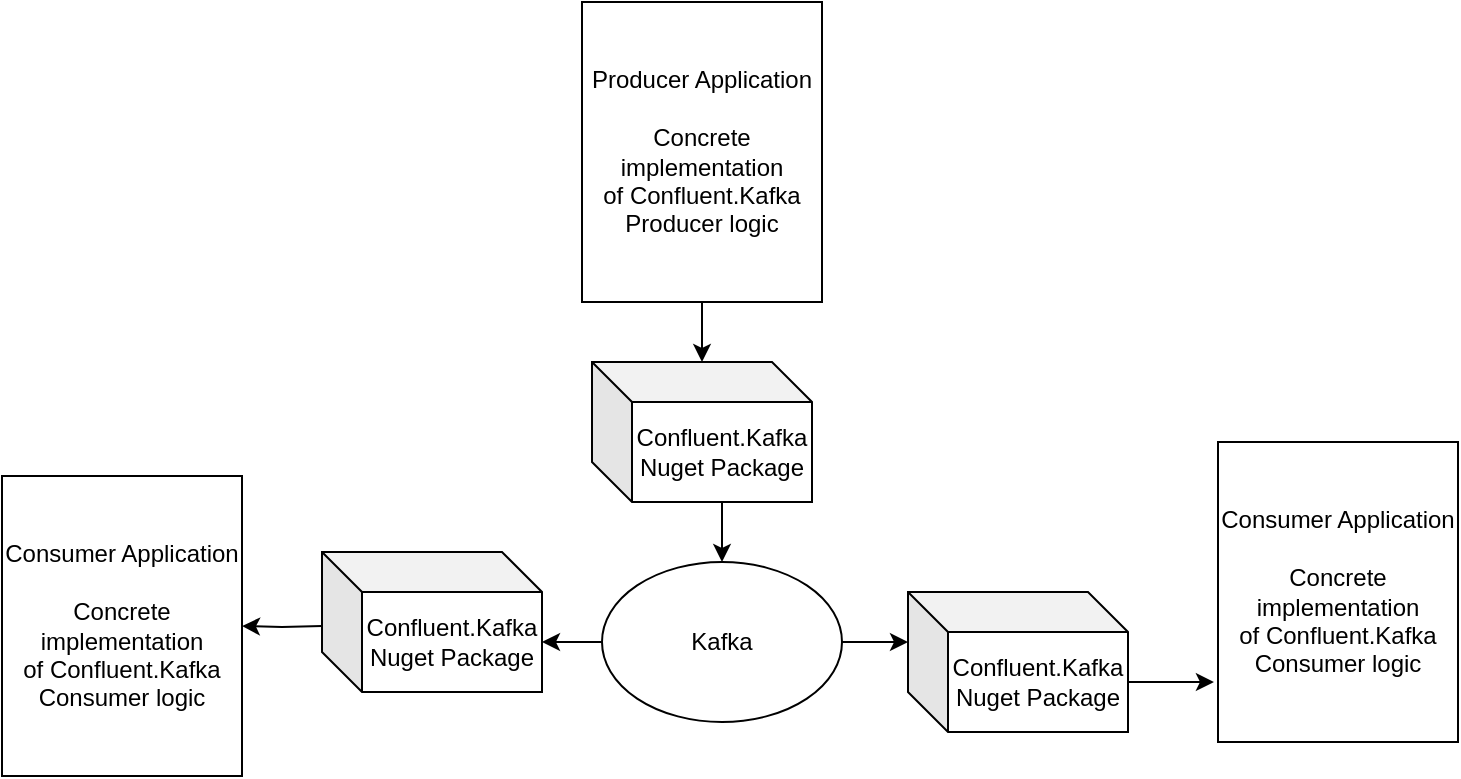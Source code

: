 <mxfile version="16.5.1" type="device" pages="2"><diagram id="aIhh3ATrpjeee3B5xEfj" name="Poor Architecture"><mxGraphModel dx="1103" dy="1025" grid="1" gridSize="10" guides="1" tooltips="1" connect="1" arrows="1" fold="1" page="1" pageScale="1" pageWidth="1100" pageHeight="850" math="0" shadow="0"><root><mxCell id="0"/><mxCell id="1" parent="0"/><mxCell id="e06nvDzzuV-OojXw6_H7-1" value="Kafka" style="ellipse;whiteSpace=wrap;html=1;" parent="1" vertex="1"><mxGeometry x="490" y="430" width="120" height="80" as="geometry"/></mxCell><mxCell id="e06nvDzzuV-OojXw6_H7-6" style="edgeStyle=orthogonalEdgeStyle;rounded=0;orthogonalLoop=1;jettySize=auto;html=1;exitX=0;exitY=0;exitDx=65;exitDy=70;exitPerimeter=0;entryX=0.5;entryY=0;entryDx=0;entryDy=0;fontSize=12;" parent="1" source="e06nvDzzuV-OojXw6_H7-3" target="e06nvDzzuV-OojXw6_H7-1" edge="1"><mxGeometry relative="1" as="geometry"/></mxCell><mxCell id="e06nvDzzuV-OojXw6_H7-3" value="&lt;font style=&quot;font-size: 12px&quot;&gt;Confluent.Kafka&lt;br&gt;Nuget Package&lt;/font&gt;" style="shape=cube;whiteSpace=wrap;html=1;boundedLbl=1;backgroundOutline=1;darkOpacity=0.05;darkOpacity2=0.1;" parent="1" vertex="1"><mxGeometry x="485" y="330" width="110" height="70" as="geometry"/></mxCell><mxCell id="e06nvDzzuV-OojXw6_H7-8" style="edgeStyle=orthogonalEdgeStyle;rounded=0;orthogonalLoop=1;jettySize=auto;html=1;exitX=0.5;exitY=1;exitDx=0;exitDy=0;fontSize=12;" parent="1" source="e06nvDzzuV-OojXw6_H7-7" target="e06nvDzzuV-OojXw6_H7-3" edge="1"><mxGeometry relative="1" as="geometry"/></mxCell><mxCell id="e06nvDzzuV-OojXw6_H7-7" value="Producer Application&lt;br&gt;&lt;br&gt;Concrete implementation&lt;br&gt;of Confluent.Kafka&lt;br&gt;Producer logic" style="rounded=0;whiteSpace=wrap;html=1;fontSize=12;" parent="1" vertex="1"><mxGeometry x="480" y="150" width="120" height="150" as="geometry"/></mxCell><mxCell id="e06nvDzzuV-OojXw6_H7-10" style="edgeStyle=orthogonalEdgeStyle;rounded=0;orthogonalLoop=1;jettySize=auto;html=1;exitX=0;exitY=0.5;exitDx=0;exitDy=0;entryX=0;entryY=0;entryDx=110;entryDy=45;fontSize=12;entryPerimeter=0;" parent="1" source="e06nvDzzuV-OojXw6_H7-1" target="e06nvDzzuV-OojXw6_H7-9" edge="1"><mxGeometry relative="1" as="geometry"/></mxCell><mxCell id="e06nvDzzuV-OojXw6_H7-9" value="&lt;font style=&quot;font-size: 12px&quot;&gt;Confluent.Kafka&lt;br&gt;Nuget Package&lt;/font&gt;" style="shape=cube;whiteSpace=wrap;html=1;boundedLbl=1;backgroundOutline=1;darkOpacity=0.05;darkOpacity2=0.1;" parent="1" vertex="1"><mxGeometry x="350" y="425" width="110" height="70" as="geometry"/></mxCell><mxCell id="e06nvDzzuV-OojXw6_H7-12" style="edgeStyle=orthogonalEdgeStyle;rounded=0;orthogonalLoop=1;jettySize=auto;html=1;exitX=1;exitY=0.5;exitDx=0;exitDy=0;fontSize=12;entryX=1;entryY=0.5;entryDx=0;entryDy=0;" parent="1" target="e06nvDzzuV-OojXw6_H7-11" edge="1"><mxGeometry relative="1" as="geometry"><mxPoint x="350" y="462" as="sourcePoint"/></mxGeometry></mxCell><mxCell id="e06nvDzzuV-OojXw6_H7-11" value="Consumer Application&lt;br&gt;&lt;br&gt;Concrete implementation&lt;br&gt;of Confluent.Kafka&lt;br&gt;Consumer logic" style="rounded=0;whiteSpace=wrap;html=1;fontSize=12;" parent="1" vertex="1"><mxGeometry x="190" y="387" width="120" height="150" as="geometry"/></mxCell><mxCell id="e06nvDzzuV-OojXw6_H7-14" style="edgeStyle=orthogonalEdgeStyle;rounded=0;orthogonalLoop=1;jettySize=auto;html=1;fontSize=12;entryX=0;entryY=0;entryDx=0;entryDy=25;entryPerimeter=0;" parent="1" source="e06nvDzzuV-OojXw6_H7-1" target="e06nvDzzuV-OojXw6_H7-13" edge="1"><mxGeometry relative="1" as="geometry"/></mxCell><mxCell id="e06nvDzzuV-OojXw6_H7-13" value="&lt;font style=&quot;font-size: 12px&quot;&gt;Confluent.Kafka&lt;br&gt;Nuget Package&lt;/font&gt;" style="shape=cube;whiteSpace=wrap;html=1;boundedLbl=1;backgroundOutline=1;darkOpacity=0.05;darkOpacity2=0.1;" parent="1" vertex="1"><mxGeometry x="643" y="445" width="110" height="70" as="geometry"/></mxCell><mxCell id="e06nvDzzuV-OojXw6_H7-16" style="edgeStyle=orthogonalEdgeStyle;rounded=0;orthogonalLoop=1;jettySize=auto;html=1;exitX=0;exitY=0;exitDx=110;exitDy=45;fontSize=12;exitPerimeter=0;entryX=-0.017;entryY=0.8;entryDx=0;entryDy=0;entryPerimeter=0;" parent="1" source="e06nvDzzuV-OojXw6_H7-13" target="e06nvDzzuV-OojXw6_H7-15" edge="1"><mxGeometry relative="1" as="geometry"><mxPoint x="752" y="490" as="sourcePoint"/><mxPoint x="829" y="490" as="targetPoint"/></mxGeometry></mxCell><mxCell id="e06nvDzzuV-OojXw6_H7-15" value="Consumer Application&lt;br&gt;&lt;br&gt;Concrete implementation&lt;br&gt;of Confluent.Kafka&lt;br&gt;Consumer logic" style="rounded=0;whiteSpace=wrap;html=1;fontSize=12;" parent="1" vertex="1"><mxGeometry x="798" y="370" width="120" height="150" as="geometry"/></mxCell></root></mxGraphModel></diagram><diagram id="SnGJkqvbIowY8dr3MdRI" name="Clean Architecture"><mxGraphModel dx="1103" dy="1875" grid="1" gridSize="10" guides="1" tooltips="1" connect="1" arrows="1" fold="1" page="1" pageScale="1" pageWidth="1100" pageHeight="850" math="0" shadow="0"><root><mxCell id="YSEbO3HAZ2wL5-mFQxGj-0"/><mxCell id="YSEbO3HAZ2wL5-mFQxGj-1" parent="YSEbO3HAZ2wL5-mFQxGj-0"/><mxCell id="oPj6wdIulQSSALrpB8EG-4" style="edgeStyle=none;rounded=0;orthogonalLoop=1;jettySize=auto;html=1;fontSize=15;fontColor=#000000;horizontal=1;strokeWidth=1;fillColor=#dae8fc;strokeColor=#000000;entryX=1.012;entryY=0.918;entryDx=0;entryDy=0;entryPerimeter=0;exitX=0.75;exitY=0;exitDx=0;exitDy=0;shape=flexArrow;" parent="YSEbO3HAZ2wL5-mFQxGj-1" source="dH1fjuCFXDG4N0MyE_3--3" target="oPj6wdIulQSSALrpB8EG-5" edge="1"><mxGeometry relative="1" as="geometry"><mxPoint x="555" y="-90" as="sourcePoint"/><mxPoint x="550" y="-140" as="targetPoint"/><Array as="points"><mxPoint x="818" y="-286"/></Array></mxGeometry></mxCell><mxCell id="dH1fjuCFXDG4N0MyE_3--3" value="&lt;font style=&quot;font-size: 30px;&quot; color=&quot;#000000&quot;&gt;MessageBroker.Infrastructure&lt;/font&gt;" style="rounded=0;whiteSpace=wrap;html=1;fontSize=30;fontColor=#007FFF;strokeColor=#007FFF;strokeWidth=2;labelPosition=center;verticalLabelPosition=top;align=center;verticalAlign=bottom;" parent="YSEbO3HAZ2wL5-mFQxGj-1" vertex="1"><mxGeometry x="15" y="-170" width="1070" height="300" as="geometry"/></mxCell><mxCell id="2Row7gB7ugMxUBz0UOa1-1" style="rounded=0;orthogonalLoop=1;jettySize=auto;html=1;fontSize=13;fontColor=#000000;entryX=1;entryY=0.25;entryDx=0;entryDy=0;" parent="YSEbO3HAZ2wL5-mFQxGj-1" edge="1"><mxGeometry relative="1" as="geometry"><mxPoint x="365" y="-116" as="sourcePoint"/><mxPoint x="429" y="-116" as="targetPoint"/><Array as="points"/></mxGeometry></mxCell><mxCell id="YKITtWmF8AbhyOYI0_ZM-39" style="edgeStyle=none;rounded=0;orthogonalLoop=1;jettySize=auto;html=1;entryX=1;entryY=0.5;entryDx=0;entryDy=0;fontSize=15;fontColor=#000000;strokeColor=#000000;strokeWidth=1;exitX=1;exitY=0.5;exitDx=0;exitDy=0;" parent="YSEbO3HAZ2wL5-mFQxGj-1" edge="1" source="oPj6wdIulQSSALrpB8EG-7"><mxGeometry relative="1" as="geometry"><Array as="points"/><mxPoint x="430" y="-37" as="targetPoint"/></mxGeometry></mxCell><mxCell id="2Row7gB7ugMxUBz0UOa1-0" value="&lt;font style=&quot;font-size: 12px&quot;&gt;Confluent.Kafka&lt;br&gt;Nuget Package&lt;/font&gt;" style="shape=cube;whiteSpace=wrap;html=1;boundedLbl=1;backgroundOutline=1;darkOpacity=0.05;darkOpacity2=0.1;" parent="YSEbO3HAZ2wL5-mFQxGj-1" vertex="1"><mxGeometry x="430" y="-142" width="110" height="132" as="geometry"/></mxCell><mxCell id="oPj6wdIulQSSALrpB8EG-3" style="edgeStyle=none;rounded=0;orthogonalLoop=1;jettySize=auto;html=1;exitX=0;exitY=0;exitDx=65;exitDy=132;fontSize=13;fontColor=#000000;entryX=0.5;entryY=0;entryDx=0;entryDy=0;exitPerimeter=0;" parent="YSEbO3HAZ2wL5-mFQxGj-1" source="2Row7gB7ugMxUBz0UOa1-0" target="oPj6wdIulQSSALrpB8EG-0" edge="1"><mxGeometry relative="1" as="geometry"><mxPoint x="540" y="-20" as="sourcePoint"/></mxGeometry></mxCell><mxCell id="oPj6wdIulQSSALrpB8EG-0" value="Kafka" style="ellipse;whiteSpace=wrap;html=1;fontSize=33;fillColor=#cce5ff;strokeColor=#36393d;" parent="YSEbO3HAZ2wL5-mFQxGj-1" vertex="1"><mxGeometry x="382" y="155" width="228" height="120" as="geometry"/></mxCell><mxCell id="oPj6wdIulQSSALrpB8EG-5" value="&lt;span style=&quot;color: rgb(0 , 127 , 255) ; font-size: 30px&quot;&gt;MessageBroker.Core&lt;/span&gt;" style="rounded=0;whiteSpace=wrap;html=1;fontSize=13;strokeColor=#36393d;strokeWidth=3;dashed=1;labelPosition=center;verticalLabelPosition=top;align=center;verticalAlign=bottom;fillColor=#eeeeee;" parent="YSEbO3HAZ2wL5-mFQxGj-1" vertex="1"><mxGeometry x="395" y="-799" width="300" height="559" as="geometry"/></mxCell><mxCell id="oPj6wdIulQSSALrpB8EG-1" value="«interface»&lt;br&gt;&lt;b&gt;&lt;font style=&quot;font-size: 13px&quot;&gt;IProducerService&lt;/font&gt;&lt;/b&gt;" style="html=1;fontSize=16;fontColor=#000000;strokeColor=#000000;strokeWidth=1;" parent="YSEbO3HAZ2wL5-mFQxGj-1" vertex="1"><mxGeometry x="413" y="-785" width="260" height="48" as="geometry"/></mxCell><mxCell id="oPj6wdIulQSSALrpB8EG-2" value="«interface»&lt;br&gt;&lt;b&gt;&lt;font style=&quot;font-size: 13px&quot;&gt;IConsumerService&lt;/font&gt;&lt;/b&gt;" style="html=1;fontSize=16;fontColor=#000000;strokeColor=#000000;strokeWidth=1;" parent="YSEbO3HAZ2wL5-mFQxGj-1" vertex="1"><mxGeometry x="412" y="-588" width="260" height="49" as="geometry"/></mxCell><mxCell id="oPj6wdIulQSSALrpB8EG-7" value="ProducerAdapter :  IProducerAdapter " style="swimlane;fontStyle=1;align=center;verticalAlign=top;childLayout=stackLayout;horizontal=1;startSize=26;horizontalStack=0;resizeParent=1;resizeParentMax=0;resizeLast=0;collapsible=1;marginBottom=0;fontSize=13;strokeColor=#36393d;strokeWidth=1;fillColor=#cdeb8b;" parent="YSEbO3HAZ2wL5-mFQxGj-1" vertex="1"><mxGeometry x="35" y="-67" width="330" height="60" as="geometry"/></mxCell><mxCell id="oPj6wdIulQSSALrpB8EG-9" value="" style="line;strokeWidth=1;fillColor=none;align=left;verticalAlign=middle;spacingTop=-1;spacingLeft=3;spacingRight=3;rotatable=0;labelPosition=right;points=[];portConstraint=eastwest;dashed=1;fontSize=13;fontColor=#000000;" parent="oPj6wdIulQSSALrpB8EG-7" vertex="1"><mxGeometry y="26" width="330" height="8" as="geometry"/></mxCell><mxCell id="oPj6wdIulQSSALrpB8EG-10" value="+ ProduceAsync(type, message): DeliveryResult" style="text;strokeColor=#36393d;fillColor=#cce5ff;align=left;verticalAlign=top;spacingLeft=4;spacingRight=4;overflow=hidden;rotatable=0;points=[[0,0.5],[1,0.5]];portConstraint=eastwest;dashed=1;fontSize=13;" parent="oPj6wdIulQSSALrpB8EG-7" vertex="1"><mxGeometry y="34" width="330" height="26" as="geometry"/></mxCell><mxCell id="oPj6wdIulQSSALrpB8EG-11" value="ConsumerAdapter :  IConsumerService" style="swimlane;fontStyle=1;align=center;verticalAlign=top;childLayout=stackLayout;horizontal=1;startSize=26;horizontalStack=0;resizeParent=1;resizeParentMax=0;resizeLast=0;collapsible=1;marginBottom=0;fontSize=13;strokeColor=#36393d;strokeWidth=1;fillColor=#cdeb8b;" parent="YSEbO3HAZ2wL5-mFQxGj-1" vertex="1"><mxGeometry x="35" y="-142" width="330" height="60" as="geometry"/></mxCell><mxCell id="oPj6wdIulQSSALrpB8EG-12" value="" style="line;strokeWidth=1;fillColor=none;align=left;verticalAlign=middle;spacingTop=-1;spacingLeft=3;spacingRight=3;rotatable=0;labelPosition=right;points=[];portConstraint=eastwest;dashed=1;fontSize=13;fontColor=#000000;" parent="oPj6wdIulQSSALrpB8EG-11" vertex="1"><mxGeometry y="26" width="330" height="8" as="geometry"/></mxCell><mxCell id="oPj6wdIulQSSALrpB8EG-13" value="+ Consume(cancellationToken): ConsumeResult" style="text;strokeColor=#36393d;fillColor=#cce5ff;align=left;verticalAlign=top;spacingLeft=4;spacingRight=4;overflow=hidden;rotatable=0;points=[[0,0.5],[1,0.5]];portConstraint=eastwest;dashed=1;fontSize=13;" parent="oPj6wdIulQSSALrpB8EG-11" vertex="1"><mxGeometry y="34" width="330" height="26" as="geometry"/></mxCell><mxCell id="YKITtWmF8AbhyOYI0_ZM-0" style="edgeStyle=none;rounded=0;orthogonalLoop=1;jettySize=auto;html=1;exitX=0;exitY=0;exitDx=110;exitDy=45;exitPerimeter=0;fontSize=13;fontColor=#000000;entryX=0;entryY=0;entryDx=110;entryDy=45;entryPerimeter=0;" parent="YSEbO3HAZ2wL5-mFQxGj-1" edge="1" target="oPj6wdIulQSSALrpB8EG-14"><mxGeometry relative="1" as="geometry"><mxPoint x="730" y="70" as="sourcePoint"/></mxGeometry></mxCell><mxCell id="oPj6wdIulQSSALrpB8EG-14" value="DotNet DI Ioc Container" style="shape=cube;whiteSpace=wrap;html=1;boundedLbl=1;backgroundOutline=1;darkOpacity=0.05;darkOpacity2=0.1;" parent="YSEbO3HAZ2wL5-mFQxGj-1" vertex="1"><mxGeometry x="582" y="25" width="110" height="70" as="geometry"/></mxCell><mxCell id="YKITtWmF8AbhyOYI0_ZM-1" value="DotNet Logger" style="shape=cube;whiteSpace=wrap;html=1;boundedLbl=1;backgroundOutline=1;darkOpacity=0.05;darkOpacity2=0.1;" parent="YSEbO3HAZ2wL5-mFQxGj-1" vertex="1"><mxGeometry x="580" y="-72" width="110" height="70" as="geometry"/></mxCell><mxCell id="YKITtWmF8AbhyOYI0_ZM-3" value="Producer App Consol" style="shape=process;whiteSpace=wrap;html=1;backgroundOutline=1;fontSize=17;fontColor=#000000;strokeColor=#007FFF;strokeWidth=2;labelPosition=center;verticalLabelPosition=top;align=center;verticalAlign=bottom;" parent="YSEbO3HAZ2wL5-mFQxGj-1" vertex="1"><mxGeometry x="15" y="-813" width="330" height="100" as="geometry"/></mxCell><mxCell id="YKITtWmF8AbhyOYI0_ZM-4" style="edgeStyle=none;rounded=0;orthogonalLoop=1;jettySize=auto;html=1;exitX=1.008;exitY=0.09;exitDx=0;exitDy=0;fontSize=13;fontColor=#000000;strokeColor=#00CC00;strokeWidth=3;entryX=0;entryY=0.5;entryDx=0;entryDy=0;exitPerimeter=0;" parent="YSEbO3HAZ2wL5-mFQxGj-1" source="YKITtWmF8AbhyOYI0_ZM-24" target="oPj6wdIulQSSALrpB8EG-1" edge="1"><mxGeometry relative="1" as="geometry"><mxPoint x="420" y="-753" as="targetPoint"/></mxGeometry></mxCell><mxCell id="YKITtWmF8AbhyOYI0_ZM-5" value="Producer App WebApi" style="shape=process;whiteSpace=wrap;html=1;backgroundOutline=1;fontSize=17;fontColor=#000000;strokeColor=#007FFF;strokeWidth=2;labelPosition=center;verticalLabelPosition=top;align=center;verticalAlign=bottom;" parent="YSEbO3HAZ2wL5-mFQxGj-1" vertex="1"><mxGeometry x="755" y="-810" width="330" height="99" as="geometry"/></mxCell><mxCell id="YKITtWmF8AbhyOYI0_ZM-6" style="edgeStyle=none;rounded=0;orthogonalLoop=1;jettySize=auto;html=1;exitX=0.021;exitY=0;exitDx=0;exitDy=0;entryX=1;entryY=0.5;entryDx=0;entryDy=0;fontSize=13;fontColor=#000000;strokeWidth=3;strokeColor=#00CC00;exitPerimeter=0;" parent="YSEbO3HAZ2wL5-mFQxGj-1" source="YKITtWmF8AbhyOYI0_ZM-18" target="oPj6wdIulQSSALrpB8EG-1" edge="1"><mxGeometry relative="1" as="geometry"/></mxCell><mxCell id="YKITtWmF8AbhyOYI0_ZM-7" value="«interface»&lt;br&gt;&lt;span style=&quot;font-size: 13px&quot;&gt;&lt;b&gt;IMessageProcessor&lt;/b&gt;&lt;/span&gt;" style="html=1;fontSize=16;fontColor=#000000;strokeColor=#000000;strokeWidth=1;" parent="YSEbO3HAZ2wL5-mFQxGj-1" vertex="1"><mxGeometry x="415" y="-370" width="260" height="48" as="geometry"/></mxCell><mxCell id="YKITtWmF8AbhyOYI0_ZM-8" value="Consumer App Consol" style="shape=process;whiteSpace=wrap;html=1;backgroundOutline=1;fontSize=17;fontColor=#000000;strokeColor=#007FFF;strokeWidth=2;labelPosition=center;verticalLabelPosition=top;align=center;verticalAlign=bottom;" parent="YSEbO3HAZ2wL5-mFQxGj-1" vertex="1"><mxGeometry x="15" y="-676" width="330" height="176" as="geometry"/></mxCell><mxCell id="YKITtWmF8AbhyOYI0_ZM-12" style="edgeStyle=none;rounded=0;orthogonalLoop=1;jettySize=auto;html=1;exitX=1;exitY=0.5;exitDx=0;exitDy=0;entryX=0;entryY=0.5;entryDx=0;entryDy=0;fontSize=13;fontColor=#000000;strokeColor=#00CC00;strokeWidth=3;" parent="YSEbO3HAZ2wL5-mFQxGj-1" source="t-udT9vK0SRLV9QCpssz-1" target="oPj6wdIulQSSALrpB8EG-2" edge="1"><mxGeometry relative="1" as="geometry"><Array as="points"><mxPoint x="375" y="-630"/><mxPoint x="375" y="-563"/></Array></mxGeometry></mxCell><mxCell id="YKITtWmF8AbhyOYI0_ZM-13" style="edgeStyle=none;rounded=0;orthogonalLoop=1;jettySize=auto;html=1;entryX=0;entryY=0.5;entryDx=0;entryDy=0;fontSize=13;fontColor=#000000;exitX=0.469;exitY=1.141;exitDx=0;exitDy=0;exitPerimeter=0;strokeColor=#00CC00;strokeWidth=2;" parent="YSEbO3HAZ2wL5-mFQxGj-1" source="YKITtWmF8AbhyOYI0_ZM-21" target="YKITtWmF8AbhyOYI0_ZM-7" edge="1"><mxGeometry relative="1" as="geometry"><mxPoint x="161" y="-450" as="sourcePoint"/><Array as="points"><mxPoint x="172" y="-346"/><mxPoint x="365" y="-346"/></Array></mxGeometry></mxCell><mxCell id="YKITtWmF8AbhyOYI0_ZM-9" value="Consumer App Wpf" style="shape=process;whiteSpace=wrap;html=1;backgroundOutline=1;fontSize=17;fontColor=#000000;strokeColor=#007FFF;strokeWidth=2;labelPosition=center;verticalLabelPosition=top;align=center;verticalAlign=bottom;" parent="YSEbO3HAZ2wL5-mFQxGj-1" vertex="1"><mxGeometry x="755" y="-676" width="330" height="186" as="geometry"/></mxCell><mxCell id="YKITtWmF8AbhyOYI0_ZM-10" style="edgeStyle=none;rounded=0;orthogonalLoop=1;jettySize=auto;html=1;exitX=0;exitY=0.5;exitDx=0;exitDy=0;entryX=1;entryY=0.5;entryDx=0;entryDy=0;fontSize=13;fontColor=#000000;strokeColor=#00CC00;strokeWidth=3;" parent="YSEbO3HAZ2wL5-mFQxGj-1" source="t-udT9vK0SRLV9QCpssz-2" target="oPj6wdIulQSSALrpB8EG-2" edge="1"><mxGeometry relative="1" as="geometry"><Array as="points"><mxPoint x="705" y="-630"/><mxPoint x="705" y="-563"/></Array></mxGeometry></mxCell><mxCell id="YKITtWmF8AbhyOYI0_ZM-11" style="edgeStyle=none;rounded=0;orthogonalLoop=1;jettySize=auto;html=1;exitX=0.5;exitY=1;exitDx=0;exitDy=0;entryX=1;entryY=0.5;entryDx=0;entryDy=0;fontSize=13;fontColor=#000000;strokeColor=#00CC00;strokeWidth=2;" parent="YSEbO3HAZ2wL5-mFQxGj-1" source="YKITtWmF8AbhyOYI0_ZM-25" target="YKITtWmF8AbhyOYI0_ZM-7" edge="1"><mxGeometry relative="1" as="geometry"><Array as="points"><mxPoint x="919" y="-346"/><mxPoint x="725" y="-346"/></Array></mxGeometry></mxCell><mxCell id="YKITtWmF8AbhyOYI0_ZM-14" value="«interface»&lt;br&gt;&lt;span style=&quot;font-size: 13px&quot;&gt;&lt;b&gt;ILoggerAdapter&lt;/b&gt;&lt;/span&gt;" style="html=1;fontSize=16;fontColor=#000000;strokeColor=#000000;strokeWidth=1;" parent="YSEbO3HAZ2wL5-mFQxGj-1" vertex="1"><mxGeometry x="415" y="-311" width="260" height="48" as="geometry"/></mxCell><mxCell id="YKITtWmF8AbhyOYI0_ZM-16" value="MessageProcessor :  IMessageProcessor" style="swimlane;fontStyle=1;align=center;verticalAlign=top;childLayout=stackLayout;horizontal=1;startSize=26;horizontalStack=0;resizeParent=1;resizeParentMax=0;resizeLast=0;collapsible=1;marginBottom=0;fontSize=12;strokeColor=#36393d;strokeWidth=1;fillColor=#cdeb8b;" parent="YSEbO3HAZ2wL5-mFQxGj-1" vertex="1"><mxGeometry x="792" y="-796" width="254" height="60" as="geometry"/></mxCell><mxCell id="YKITtWmF8AbhyOYI0_ZM-17" value="" style="line;strokeWidth=1;fillColor=none;align=left;verticalAlign=middle;spacingTop=-1;spacingLeft=3;spacingRight=3;rotatable=0;labelPosition=right;points=[];portConstraint=eastwest;dashed=1;fontSize=13;fontColor=#000000;" parent="YKITtWmF8AbhyOYI0_ZM-16" vertex="1"><mxGeometry y="26" width="254" height="8" as="geometry"/></mxCell><mxCell id="YKITtWmF8AbhyOYI0_ZM-18" value="+ Process(message): bool" style="text;strokeColor=#36393d;fillColor=#cce5ff;align=left;verticalAlign=top;spacingLeft=4;spacingRight=4;overflow=hidden;rotatable=0;points=[[0,0.5],[1,0.5]];portConstraint=eastwest;dashed=1;fontSize=13;whiteSpace=wrap;" parent="YKITtWmF8AbhyOYI0_ZM-16" vertex="1"><mxGeometry y="34" width="254" height="26" as="geometry"/></mxCell><mxCell id="YKITtWmF8AbhyOYI0_ZM-19" value="MessageProcessor :  IMessageProcessor" style="swimlane;fontStyle=1;align=center;verticalAlign=top;childLayout=stackLayout;horizontal=1;startSize=26;horizontalStack=0;resizeParent=1;resizeParentMax=0;resizeLast=0;collapsible=1;marginBottom=0;fontSize=12;strokeColor=#36393d;strokeWidth=1;fillColor=#cdeb8b;" parent="YSEbO3HAZ2wL5-mFQxGj-1" vertex="1"><mxGeometry x="53" y="-580" width="254" height="60" as="geometry"/></mxCell><mxCell id="YKITtWmF8AbhyOYI0_ZM-20" value="" style="line;strokeWidth=1;fillColor=none;align=left;verticalAlign=middle;spacingTop=-1;spacingLeft=3;spacingRight=3;rotatable=0;labelPosition=right;points=[];portConstraint=eastwest;dashed=1;fontSize=13;fontColor=#000000;" parent="YKITtWmF8AbhyOYI0_ZM-19" vertex="1"><mxGeometry y="26" width="254" height="8" as="geometry"/></mxCell><mxCell id="YKITtWmF8AbhyOYI0_ZM-21" value="+ Process(message): bool" style="text;strokeColor=#36393d;fillColor=#cce5ff;align=left;verticalAlign=top;spacingLeft=4;spacingRight=4;overflow=hidden;rotatable=0;points=[[0,0.5],[1,0.5]];portConstraint=eastwest;dashed=1;fontSize=13;whiteSpace=wrap;" parent="YKITtWmF8AbhyOYI0_ZM-19" vertex="1"><mxGeometry y="34" width="254" height="26" as="geometry"/></mxCell><mxCell id="YKITtWmF8AbhyOYI0_ZM-22" value="MessageProcessor :  IMessageProcessor" style="swimlane;fontStyle=1;align=center;verticalAlign=top;childLayout=stackLayout;horizontal=1;startSize=26;horizontalStack=0;resizeParent=1;resizeParentMax=0;resizeLast=0;collapsible=1;marginBottom=0;fontSize=12;strokeColor=#36393d;strokeWidth=1;fillColor=#cdeb8b;" parent="YSEbO3HAZ2wL5-mFQxGj-1" vertex="1"><mxGeometry x="51" y="-797" width="254" height="60" as="geometry"/></mxCell><mxCell id="YKITtWmF8AbhyOYI0_ZM-23" value="" style="line;strokeWidth=1;fillColor=none;align=left;verticalAlign=middle;spacingTop=-1;spacingLeft=3;spacingRight=3;rotatable=0;labelPosition=right;points=[];portConstraint=eastwest;dashed=1;fontSize=13;fontColor=#000000;" parent="YKITtWmF8AbhyOYI0_ZM-22" vertex="1"><mxGeometry y="26" width="254" height="8" as="geometry"/></mxCell><mxCell id="YKITtWmF8AbhyOYI0_ZM-24" value="+ Process(message): bool" style="text;strokeColor=#36393d;fillColor=#cce5ff;align=left;verticalAlign=top;spacingLeft=4;spacingRight=4;overflow=hidden;rotatable=0;points=[[0,0.5],[1,0.5]];portConstraint=eastwest;dashed=1;fontSize=13;whiteSpace=wrap;" parent="YKITtWmF8AbhyOYI0_ZM-22" vertex="1"><mxGeometry y="34" width="254" height="26" as="geometry"/></mxCell><mxCell id="YKITtWmF8AbhyOYI0_ZM-25" value="MessageProcessor :  IMessageProcessor" style="swimlane;fontStyle=1;align=center;verticalAlign=top;childLayout=stackLayout;horizontal=1;startSize=26;horizontalStack=0;resizeParent=1;resizeParentMax=0;resizeLast=0;collapsible=1;marginBottom=0;fontSize=12;strokeColor=#36393d;strokeWidth=1;fillColor=#cdeb8b;" parent="YSEbO3HAZ2wL5-mFQxGj-1" vertex="1"><mxGeometry x="792" y="-571" width="254" height="60" as="geometry"/></mxCell><mxCell id="YKITtWmF8AbhyOYI0_ZM-26" value="" style="line;strokeWidth=1;fillColor=none;align=left;verticalAlign=middle;spacingTop=-1;spacingLeft=3;spacingRight=3;rotatable=0;labelPosition=right;points=[];portConstraint=eastwest;dashed=1;fontSize=13;fontColor=#000000;" parent="YKITtWmF8AbhyOYI0_ZM-25" vertex="1"><mxGeometry y="26" width="254" height="8" as="geometry"/></mxCell><mxCell id="YKITtWmF8AbhyOYI0_ZM-27" value="+ Process(message): bool" style="text;strokeColor=#36393d;fillColor=#cce5ff;align=left;verticalAlign=top;spacingLeft=4;spacingRight=4;overflow=hidden;rotatable=0;points=[[0,0.5],[1,0.5]];portConstraint=eastwest;dashed=1;fontSize=13;whiteSpace=wrap;" parent="YKITtWmF8AbhyOYI0_ZM-25" vertex="1"><mxGeometry y="34" width="254" height="26" as="geometry"/></mxCell><mxCell id="YKITtWmF8AbhyOYI0_ZM-31" style="edgeStyle=none;rounded=0;orthogonalLoop=1;jettySize=auto;html=1;exitX=0.5;exitY=0;exitDx=0;exitDy=0;entryX=0.5;entryY=1;entryDx=0;entryDy=0;fontSize=12;fontColor=#000000;" parent="YSEbO3HAZ2wL5-mFQxGj-1" source="YKITtWmF8AbhyOYI0_ZM-28" target="oPj6wdIulQSSALrpB8EG-1" edge="1"><mxGeometry relative="1" as="geometry"/></mxCell><mxCell id="YKITtWmF8AbhyOYI0_ZM-28" value="ProducerService :  IProducerService" style="swimlane;fontStyle=1;align=center;verticalAlign=top;childLayout=stackLayout;horizontal=1;startSize=26;horizontalStack=0;resizeParent=1;resizeParentMax=0;resizeLast=0;collapsible=1;marginBottom=0;fontSize=12;strokeColor=#36393d;strokeWidth=1;fillColor=#cdeb8b;" parent="YSEbO3HAZ2wL5-mFQxGj-1" vertex="1"><mxGeometry x="412" y="-705" width="262" height="100" as="geometry"/></mxCell><mxCell id="YKITtWmF8AbhyOYI0_ZM-29" value="" style="line;strokeWidth=1;fillColor=none;align=left;verticalAlign=middle;spacingTop=-1;spacingLeft=3;spacingRight=3;rotatable=0;labelPosition=right;points=[];portConstraint=eastwest;dashed=1;fontSize=13;fontColor=#000000;" parent="YKITtWmF8AbhyOYI0_ZM-28" vertex="1"><mxGeometry y="26" width="262" height="8" as="geometry"/></mxCell><mxCell id="YKITtWmF8AbhyOYI0_ZM-30" value="+ Process(message): bool&#10;&#10;IProducerAdapter «interface»" style="text;strokeColor=#36393d;fillColor=#cce5ff;align=left;verticalAlign=top;spacingLeft=4;spacingRight=4;overflow=hidden;rotatable=0;points=[[0,0.5],[1,0.5]];portConstraint=eastwest;dashed=1;fontSize=14;whiteSpace=wrap;" parent="YKITtWmF8AbhyOYI0_ZM-28" vertex="1"><mxGeometry y="34" width="262" height="66" as="geometry"/></mxCell><mxCell id="YKITtWmF8AbhyOYI0_ZM-35" style="edgeStyle=none;rounded=0;orthogonalLoop=1;jettySize=auto;html=1;exitX=0.5;exitY=0;exitDx=0;exitDy=0;entryX=0.5;entryY=1;entryDx=0;entryDy=0;fontSize=12;fontColor=#000000;" parent="YSEbO3HAZ2wL5-mFQxGj-1" source="YKITtWmF8AbhyOYI0_ZM-32" target="oPj6wdIulQSSALrpB8EG-2" edge="1"><mxGeometry relative="1" as="geometry"/></mxCell><mxCell id="YKITtWmF8AbhyOYI0_ZM-32" value="ConsumerService :  IConsumerService" style="swimlane;fontStyle=1;align=center;verticalAlign=top;childLayout=stackLayout;horizontal=1;startSize=26;horizontalStack=0;resizeParent=1;resizeParentMax=0;resizeLast=0;collapsible=1;marginBottom=0;fontSize=13;strokeColor=#36393d;strokeWidth=1;fillColor=#cdeb8b;" parent="YSEbO3HAZ2wL5-mFQxGj-1" vertex="1"><mxGeometry x="411" y="-511" width="262" height="120" as="geometry"/></mxCell><mxCell id="YKITtWmF8AbhyOYI0_ZM-33" value="" style="line;strokeWidth=1;fillColor=none;align=left;verticalAlign=middle;spacingTop=-1;spacingLeft=3;spacingRight=3;rotatable=0;labelPosition=right;points=[];portConstraint=eastwest;dashed=1;fontSize=13;fontColor=#000000;" parent="YKITtWmF8AbhyOYI0_ZM-32" vertex="1"><mxGeometry y="26" width="262" height="8" as="geometry"/></mxCell><mxCell id="YKITtWmF8AbhyOYI0_ZM-34" value="+ ConsumerService(messageType, cancellationToken): void&#10;&#10;IConsumerService «interface»" style="text;strokeColor=#36393d;fillColor=#cce5ff;align=left;verticalAlign=top;spacingLeft=4;spacingRight=4;overflow=hidden;rotatable=0;points=[[0,0.5],[1,0.5]];portConstraint=eastwest;dashed=1;fontSize=14;whiteSpace=wrap;" parent="YKITtWmF8AbhyOYI0_ZM-32" vertex="1"><mxGeometry y="34" width="262" height="86" as="geometry"/></mxCell><mxCell id="YKITtWmF8AbhyOYI0_ZM-40" value="ConsoleLogger :  ILoggerAdapter" style="swimlane;fontStyle=1;align=center;verticalAlign=top;childLayout=stackLayout;horizontal=1;startSize=26;horizontalStack=0;resizeParent=1;resizeParentMax=0;resizeLast=0;collapsible=1;marginBottom=0;fontSize=13;strokeColor=#36393d;strokeWidth=1;fillColor=#cdeb8b;" parent="YSEbO3HAZ2wL5-mFQxGj-1" vertex="1"><mxGeometry x="730" y="-142" width="330" height="60" as="geometry"/></mxCell><mxCell id="YKITtWmF8AbhyOYI0_ZM-41" value="" style="line;strokeWidth=1;fillColor=none;align=left;verticalAlign=middle;spacingTop=-1;spacingLeft=3;spacingRight=3;rotatable=0;labelPosition=right;points=[];portConstraint=eastwest;dashed=1;fontSize=13;fontColor=#000000;" parent="YKITtWmF8AbhyOYI0_ZM-40" vertex="1"><mxGeometry y="26" width="330" height="8" as="geometry"/></mxCell><mxCell id="YKITtWmF8AbhyOYI0_ZM-42" value="Logger Logic with console.log" style="text;strokeColor=#36393d;fillColor=#cce5ff;align=left;verticalAlign=top;spacingLeft=4;spacingRight=4;overflow=hidden;rotatable=0;points=[[0,0.5],[1,0.5]];portConstraint=eastwest;dashed=1;fontSize=15;" parent="YKITtWmF8AbhyOYI0_ZM-40" vertex="1"><mxGeometry y="34" width="330" height="26" as="geometry"/></mxCell><mxCell id="2YO6sNnglaTjvq1wPF7X-0" style="edgeStyle=orthogonalEdgeStyle;rounded=0;orthogonalLoop=1;jettySize=auto;html=1;exitX=0;exitY=0.5;exitDx=0;exitDy=0;" edge="1" parent="YSEbO3HAZ2wL5-mFQxGj-1" source="YKITtWmF8AbhyOYI0_ZM-43" target="YKITtWmF8AbhyOYI0_ZM-1"><mxGeometry relative="1" as="geometry"/></mxCell><mxCell id="YKITtWmF8AbhyOYI0_ZM-43" value="DotnetLogger :  ILoggerAdapter" style="swimlane;fontStyle=1;align=center;verticalAlign=top;childLayout=stackLayout;horizontal=1;startSize=26;horizontalStack=0;resizeParent=1;resizeParentMax=0;resizeLast=0;collapsible=1;marginBottom=0;fontSize=13;strokeColor=#36393d;strokeWidth=1;fillColor=#cdeb8b;" parent="YSEbO3HAZ2wL5-mFQxGj-1" vertex="1"><mxGeometry x="730" y="-67" width="330" height="60" as="geometry"/></mxCell><mxCell id="YKITtWmF8AbhyOYI0_ZM-44" value="" style="line;strokeWidth=1;fillColor=none;align=left;verticalAlign=middle;spacingTop=-1;spacingLeft=3;spacingRight=3;rotatable=0;labelPosition=right;points=[];portConstraint=eastwest;dashed=1;fontSize=13;fontColor=#000000;" parent="YKITtWmF8AbhyOYI0_ZM-43" vertex="1"><mxGeometry y="26" width="330" height="8" as="geometry"/></mxCell><mxCell id="YKITtWmF8AbhyOYI0_ZM-45" value="Logger Logic with dotnet ILogger&lt;T&gt;" style="text;strokeColor=#36393d;fillColor=#cce5ff;align=left;verticalAlign=top;spacingLeft=4;spacingRight=4;overflow=hidden;rotatable=0;points=[[0,0.5],[1,0.5]];portConstraint=eastwest;dashed=1;fontSize=15;" parent="YKITtWmF8AbhyOYI0_ZM-43" vertex="1"><mxGeometry y="34" width="330" height="26" as="geometry"/></mxCell><mxCell id="YKITtWmF8AbhyOYI0_ZM-46" value="ServicesCollectionExtension" style="swimlane;fontStyle=1;align=center;verticalAlign=top;childLayout=stackLayout;horizontal=1;startSize=26;horizontalStack=0;resizeParent=1;resizeParentMax=0;resizeLast=0;collapsible=1;marginBottom=0;fontSize=13;strokeColor=#36393d;strokeWidth=1;fillColor=#cdeb8b;" parent="YSEbO3HAZ2wL5-mFQxGj-1" vertex="1"><mxGeometry x="730" y="10" width="330" height="100" as="geometry"/></mxCell><mxCell id="YKITtWmF8AbhyOYI0_ZM-47" value="" style="line;strokeWidth=1;fillColor=none;align=left;verticalAlign=middle;spacingTop=-1;spacingLeft=3;spacingRight=3;rotatable=0;labelPosition=right;points=[];portConstraint=eastwest;dashed=1;fontSize=13;fontColor=#000000;" parent="YKITtWmF8AbhyOYI0_ZM-46" vertex="1"><mxGeometry y="26" width="330" height="8" as="geometry"/></mxCell><mxCell id="YKITtWmF8AbhyOYI0_ZM-48" value="Binding all Interfaces with concrete implementations using dotnet core DI IocContainer" style="text;strokeColor=#36393d;fillColor=#cce5ff;align=left;verticalAlign=top;spacingLeft=4;spacingRight=4;overflow=hidden;rotatable=0;points=[[0,0.5],[1,0.5]];portConstraint=eastwest;dashed=1;fontSize=15;whiteSpace=wrap;fontStyle=1" parent="YKITtWmF8AbhyOYI0_ZM-46" vertex="1"><mxGeometry y="34" width="330" height="66" as="geometry"/></mxCell><mxCell id="t-udT9vK0SRLV9QCpssz-1" value="&lt;b style=&quot;font-size: 15px;&quot;&gt;&lt;font style=&quot;font-size: 15px;&quot;&gt;IConsumerService.Subscribe();&lt;/font&gt;&lt;/b&gt;" style="shape=parallelogram;perimeter=parallelogramPerimeter;whiteSpace=wrap;html=1;fixedSize=1;fontSize=15;strokeColor=#d6b656;strokeWidth=1;fillColor=#fff2cc;" parent="YSEbO3HAZ2wL5-mFQxGj-1" vertex="1"><mxGeometry x="55" y="-660" width="250" height="60" as="geometry"/></mxCell><mxCell id="t-udT9vK0SRLV9QCpssz-2" value="&lt;b style=&quot;font-size: 15px;&quot;&gt;&lt;font style=&quot;font-size: 15px;&quot;&gt;IConsumerService.Subscribe();&lt;/font&gt;&lt;/b&gt;" style="shape=parallelogram;perimeter=parallelogramPerimeter;whiteSpace=wrap;html=1;fixedSize=1;fontSize=15;strokeColor=#d6b656;strokeWidth=1;fillColor=#fff2cc;" parent="YSEbO3HAZ2wL5-mFQxGj-1" vertex="1"><mxGeometry x="794" y="-660" width="250" height="60" as="geometry"/></mxCell></root></mxGraphModel></diagram></mxfile>